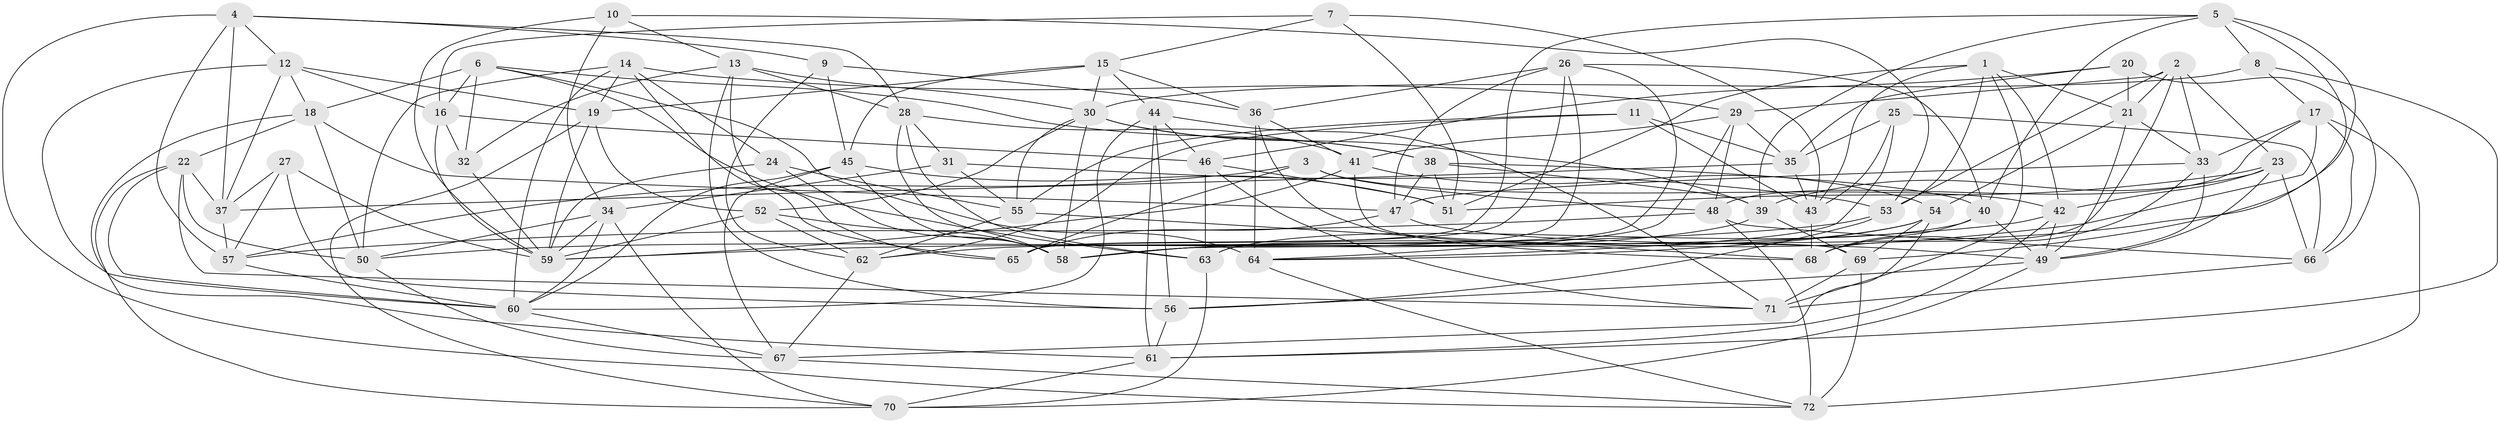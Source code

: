 // original degree distribution, {4: 1.0}
// Generated by graph-tools (version 1.1) at 2025/50/03/09/25 03:50:53]
// undirected, 72 vertices, 210 edges
graph export_dot {
graph [start="1"]
  node [color=gray90,style=filled];
  1;
  2;
  3;
  4;
  5;
  6;
  7;
  8;
  9;
  10;
  11;
  12;
  13;
  14;
  15;
  16;
  17;
  18;
  19;
  20;
  21;
  22;
  23;
  24;
  25;
  26;
  27;
  28;
  29;
  30;
  31;
  32;
  33;
  34;
  35;
  36;
  37;
  38;
  39;
  40;
  41;
  42;
  43;
  44;
  45;
  46;
  47;
  48;
  49;
  50;
  51;
  52;
  53;
  54;
  55;
  56;
  57;
  58;
  59;
  60;
  61;
  62;
  63;
  64;
  65;
  66;
  67;
  68;
  69;
  70;
  71;
  72;
  1 -- 21 [weight=1.0];
  1 -- 42 [weight=1.0];
  1 -- 43 [weight=1.0];
  1 -- 51 [weight=1.0];
  1 -- 53 [weight=1.0];
  1 -- 71 [weight=1.0];
  2 -- 21 [weight=1.0];
  2 -- 23 [weight=1.0];
  2 -- 29 [weight=1.0];
  2 -- 33 [weight=1.0];
  2 -- 53 [weight=1.0];
  2 -- 68 [weight=1.0];
  3 -- 42 [weight=1.0];
  3 -- 48 [weight=1.0];
  3 -- 57 [weight=1.0];
  3 -- 65 [weight=1.0];
  4 -- 9 [weight=1.0];
  4 -- 12 [weight=1.0];
  4 -- 28 [weight=1.0];
  4 -- 37 [weight=1.0];
  4 -- 57 [weight=1.0];
  4 -- 72 [weight=1.0];
  5 -- 8 [weight=1.0];
  5 -- 39 [weight=1.0];
  5 -- 40 [weight=1.0];
  5 -- 58 [weight=1.0];
  5 -- 65 [weight=1.0];
  5 -- 69 [weight=1.0];
  6 -- 16 [weight=1.0];
  6 -- 18 [weight=1.0];
  6 -- 32 [weight=1.0];
  6 -- 38 [weight=1.0];
  6 -- 63 [weight=1.0];
  6 -- 64 [weight=1.0];
  7 -- 15 [weight=1.0];
  7 -- 16 [weight=1.0];
  7 -- 43 [weight=1.0];
  7 -- 51 [weight=1.0];
  8 -- 17 [weight=1.0];
  8 -- 30 [weight=1.0];
  8 -- 61 [weight=1.0];
  9 -- 36 [weight=1.0];
  9 -- 45 [weight=1.0];
  9 -- 62 [weight=1.0];
  10 -- 13 [weight=1.0];
  10 -- 34 [weight=1.0];
  10 -- 53 [weight=1.0];
  10 -- 59 [weight=1.0];
  11 -- 35 [weight=1.0];
  11 -- 43 [weight=1.0];
  11 -- 55 [weight=1.0];
  11 -- 62 [weight=1.0];
  12 -- 16 [weight=1.0];
  12 -- 18 [weight=1.0];
  12 -- 19 [weight=1.0];
  12 -- 37 [weight=1.0];
  12 -- 60 [weight=1.0];
  13 -- 28 [weight=1.0];
  13 -- 30 [weight=1.0];
  13 -- 32 [weight=1.0];
  13 -- 56 [weight=1.0];
  13 -- 65 [weight=1.0];
  14 -- 19 [weight=1.0];
  14 -- 24 [weight=1.0];
  14 -- 29 [weight=1.0];
  14 -- 50 [weight=1.0];
  14 -- 60 [weight=1.0];
  14 -- 65 [weight=1.0];
  15 -- 19 [weight=1.0];
  15 -- 30 [weight=1.0];
  15 -- 36 [weight=1.0];
  15 -- 44 [weight=1.0];
  15 -- 45 [weight=1.0];
  16 -- 32 [weight=1.0];
  16 -- 46 [weight=1.0];
  16 -- 59 [weight=1.0];
  17 -- 33 [weight=1.0];
  17 -- 48 [weight=1.0];
  17 -- 58 [weight=1.0];
  17 -- 66 [weight=1.0];
  17 -- 72 [weight=1.0];
  18 -- 22 [weight=1.0];
  18 -- 47 [weight=1.0];
  18 -- 50 [weight=1.0];
  18 -- 61 [weight=1.0];
  19 -- 52 [weight=1.0];
  19 -- 59 [weight=1.0];
  19 -- 70 [weight=1.0];
  20 -- 21 [weight=1.0];
  20 -- 35 [weight=1.0];
  20 -- 46 [weight=1.0];
  20 -- 66 [weight=1.0];
  21 -- 33 [weight=1.0];
  21 -- 49 [weight=1.0];
  21 -- 54 [weight=1.0];
  22 -- 37 [weight=1.0];
  22 -- 50 [weight=1.0];
  22 -- 60 [weight=1.0];
  22 -- 70 [weight=1.0];
  22 -- 71 [weight=1.0];
  23 -- 39 [weight=1.0];
  23 -- 42 [weight=1.0];
  23 -- 49 [weight=1.0];
  23 -- 51 [weight=1.0];
  23 -- 66 [weight=1.0];
  24 -- 55 [weight=1.0];
  24 -- 58 [weight=1.0];
  24 -- 59 [weight=1.0];
  25 -- 35 [weight=1.0];
  25 -- 43 [weight=1.0];
  25 -- 64 [weight=1.0];
  25 -- 66 [weight=1.0];
  26 -- 36 [weight=1.0];
  26 -- 40 [weight=1.0];
  26 -- 47 [weight=1.0];
  26 -- 58 [weight=1.0];
  26 -- 63 [weight=1.0];
  26 -- 65 [weight=1.0];
  27 -- 37 [weight=1.0];
  27 -- 56 [weight=1.0];
  27 -- 57 [weight=1.0];
  27 -- 59 [weight=1.0];
  28 -- 31 [weight=1.0];
  28 -- 41 [weight=1.0];
  28 -- 58 [weight=1.0];
  28 -- 63 [weight=1.0];
  29 -- 35 [weight=1.0];
  29 -- 41 [weight=1.0];
  29 -- 48 [weight=1.0];
  29 -- 64 [weight=1.0];
  30 -- 38 [weight=1.0];
  30 -- 39 [weight=1.0];
  30 -- 52 [weight=1.0];
  30 -- 55 [weight=1.0];
  30 -- 58 [weight=1.0];
  31 -- 34 [weight=1.0];
  31 -- 53 [weight=1.0];
  31 -- 55 [weight=1.0];
  32 -- 59 [weight=1.0];
  33 -- 47 [weight=1.0];
  33 -- 49 [weight=1.0];
  33 -- 68 [weight=1.0];
  34 -- 50 [weight=1.0];
  34 -- 59 [weight=1.0];
  34 -- 60 [weight=1.0];
  34 -- 70 [weight=1.0];
  35 -- 37 [weight=1.0];
  35 -- 43 [weight=1.0];
  36 -- 41 [weight=1.0];
  36 -- 64 [weight=1.0];
  36 -- 68 [weight=1.0];
  37 -- 57 [weight=1.0];
  38 -- 39 [weight=1.0];
  38 -- 40 [weight=1.0];
  38 -- 47 [weight=1.0];
  38 -- 51 [weight=1.0];
  39 -- 62 [weight=1.0];
  39 -- 69 [weight=1.0];
  40 -- 49 [weight=1.0];
  40 -- 63 [weight=1.0];
  40 -- 68 [weight=1.0];
  41 -- 54 [weight=1.0];
  41 -- 59 [weight=1.0];
  41 -- 69 [weight=1.0];
  42 -- 49 [weight=1.0];
  42 -- 50 [weight=1.0];
  42 -- 61 [weight=1.0];
  43 -- 68 [weight=1.0];
  44 -- 46 [weight=1.0];
  44 -- 56 [weight=1.0];
  44 -- 60 [weight=1.0];
  44 -- 61 [weight=1.0];
  44 -- 71 [weight=1.0];
  45 -- 51 [weight=1.0];
  45 -- 58 [weight=1.0];
  45 -- 60 [weight=1.0];
  45 -- 67 [weight=1.0];
  46 -- 51 [weight=1.0];
  46 -- 63 [weight=1.0];
  46 -- 71 [weight=1.0];
  47 -- 49 [weight=1.0];
  47 -- 65 [weight=1.0];
  48 -- 57 [weight=1.0];
  48 -- 66 [weight=1.0];
  48 -- 72 [weight=1.0];
  49 -- 56 [weight=1.0];
  49 -- 70 [weight=1.0];
  50 -- 67 [weight=1.0];
  52 -- 58 [weight=2.0];
  52 -- 59 [weight=1.0];
  52 -- 62 [weight=1.0];
  53 -- 56 [weight=1.0];
  53 -- 59 [weight=1.0];
  54 -- 58 [weight=1.0];
  54 -- 64 [weight=1.0];
  54 -- 67 [weight=1.0];
  54 -- 69 [weight=1.0];
  55 -- 62 [weight=1.0];
  55 -- 68 [weight=1.0];
  56 -- 61 [weight=1.0];
  57 -- 60 [weight=1.0];
  60 -- 67 [weight=1.0];
  61 -- 70 [weight=1.0];
  62 -- 67 [weight=1.0];
  63 -- 70 [weight=1.0];
  64 -- 72 [weight=1.0];
  66 -- 71 [weight=1.0];
  67 -- 72 [weight=1.0];
  69 -- 71 [weight=1.0];
  69 -- 72 [weight=1.0];
}
